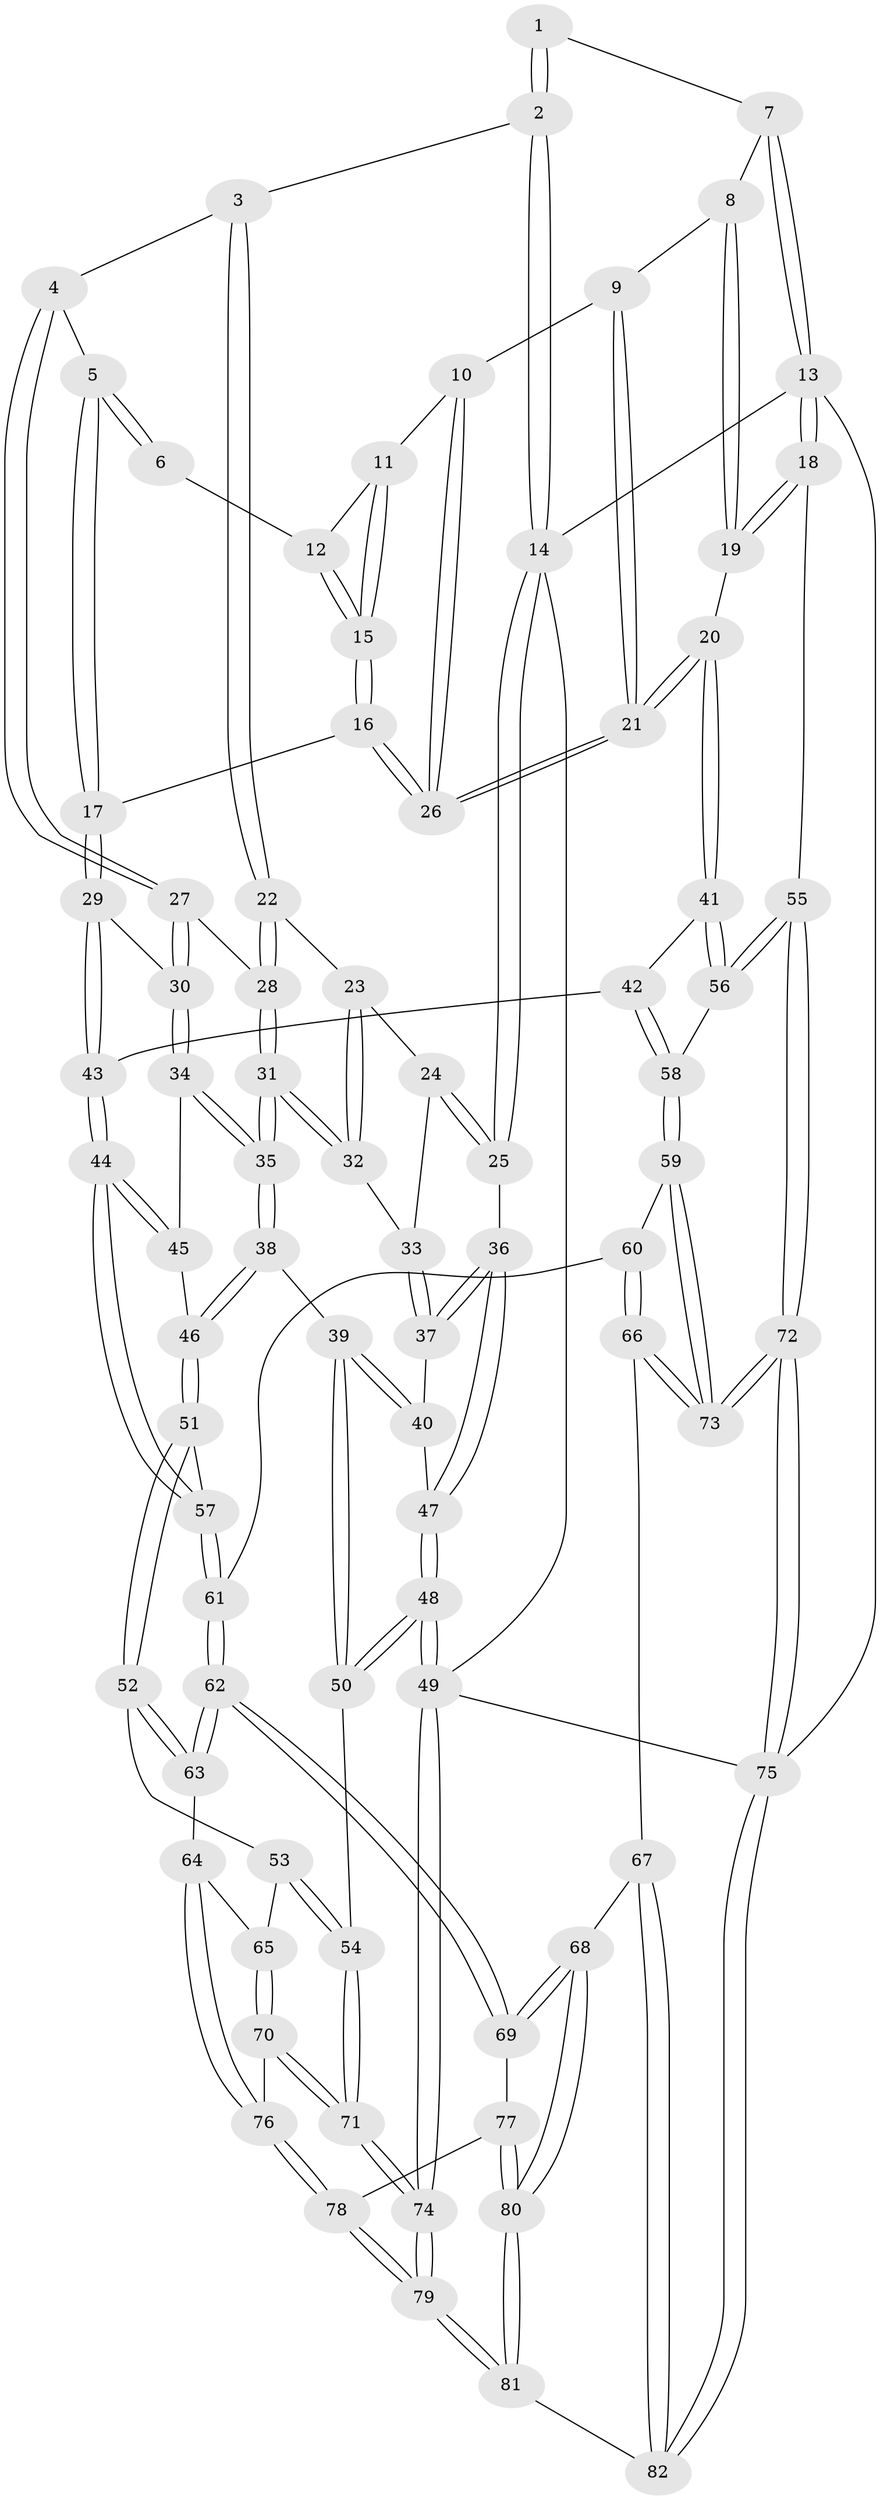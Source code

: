 // coarse degree distribution, {6: 0.125, 5: 0.2916666666666667, 3: 0.25, 4: 0.25, 7: 0.041666666666666664, 2: 0.041666666666666664}
// Generated by graph-tools (version 1.1) at 2025/21/03/04/25 18:21:08]
// undirected, 82 vertices, 202 edges
graph export_dot {
graph [start="1"]
  node [color=gray90,style=filled];
  1 [pos="+0.5988476150488891+0"];
  2 [pos="+0.26354755699207+0"];
  3 [pos="+0.2767732930181667+0"];
  4 [pos="+0.47735386523112405+0.07547433770529206"];
  5 [pos="+0.4965145521283455+0.07535916320712366"];
  6 [pos="+0.5718411662873463+0"];
  7 [pos="+0.8133981331431519+0"];
  8 [pos="+0.8094352063731144+0"];
  9 [pos="+0.7999165030653661+0"];
  10 [pos="+0.7384307633560515+0.0285764851529221"];
  11 [pos="+0.6749680149236477+0.07318383947389426"];
  12 [pos="+0.5838637940980868+0.007753493492215324"];
  13 [pos="+1+0"];
  14 [pos="+0+0"];
  15 [pos="+0.6080812673052277+0.15406686610126838"];
  16 [pos="+0.5993079004795714+0.18529107023932745"];
  17 [pos="+0.5950199533933711+0.18745031522652184"];
  18 [pos="+1+0.3067156887944076"];
  19 [pos="+1+0.30592754422267526"];
  20 [pos="+0.9029142898253448+0.3293398229373129"];
  21 [pos="+0.8419630687022772+0.27222098439430464"];
  22 [pos="+0.27165099575047874+0.031242729990021693"];
  23 [pos="+0.2430145754707928+0.06471936811432547"];
  24 [pos="+0.15771887213599323+0.14868734307148232"];
  25 [pos="+0+0"];
  26 [pos="+0.7623217428665139+0.21644022324877912"];
  27 [pos="+0.4127516272742071+0.14521965217855343"];
  28 [pos="+0.3599509637486175+0.1547146030242352"];
  29 [pos="+0.5738380497361936+0.21130680687259612"];
  30 [pos="+0.561965121991297+0.21782529405283332"];
  31 [pos="+0.3423954272544007+0.28726986612991284"];
  32 [pos="+0.25427010841317754+0.2214229357487328"];
  33 [pos="+0.15174053928192385+0.1843503819978222"];
  34 [pos="+0.5261347614331745+0.2622093898212136"];
  35 [pos="+0.34243171769630143+0.28755308267691027"];
  36 [pos="+0+0.18096076755762638"];
  37 [pos="+0.14070273758585075+0.2057436989600245"];
  38 [pos="+0.3115820378415241+0.3659568897304362"];
  39 [pos="+0.19550704706712277+0.39968048392410477"];
  40 [pos="+0.14379148350368673+0.324334084724962"];
  41 [pos="+0.8684825861498243+0.3663116875658198"];
  42 [pos="+0.7951191192922887+0.42760958872914107"];
  43 [pos="+0.7123028178909824+0.4599640175571325"];
  44 [pos="+0.7050310450475284+0.46496948593147"];
  45 [pos="+0.5287682263347543+0.3454149083551294"];
  46 [pos="+0.4157193610888884+0.4542587975523799"];
  47 [pos="+0+0.25197329817859554"];
  48 [pos="+0+0.5759333927914053"];
  49 [pos="+0+1"];
  50 [pos="+0.09124177898620905+0.5822955616097717"];
  51 [pos="+0.41922303930637916+0.46175110769374367"];
  52 [pos="+0.4159344846412113+0.569458704490787"];
  53 [pos="+0.20368695705223036+0.616077355723462"];
  54 [pos="+0.10382330436368983+0.5951081522675516"];
  55 [pos="+1+0.5740301206551895"];
  56 [pos="+0.9381667696945412+0.5901878867966354"];
  57 [pos="+0.6925945524686616+0.48029384907641404"];
  58 [pos="+0.8786778812918681+0.6923248324176328"];
  59 [pos="+0.8802103652593455+0.7502077475442772"];
  60 [pos="+0.7194031749462205+0.6671244654959313"];
  61 [pos="+0.6508440436307469+0.6018703238932807"];
  62 [pos="+0.512236015662471+0.6945170814347681"];
  63 [pos="+0.49866831462214256+0.690848905324416"];
  64 [pos="+0.48748687303661675+0.6973185814843043"];
  65 [pos="+0.3067895876277937+0.7118318166745051"];
  66 [pos="+0.6624652598440346+0.8737425957938415"];
  67 [pos="+0.6531366158104505+0.8749753882353527"];
  68 [pos="+0.6096086232104162+0.8532402864395138"];
  69 [pos="+0.5478274975647691+0.7717291754544331"];
  70 [pos="+0.2912720490928665+0.8059827657579358"];
  71 [pos="+0.15355166894030756+0.8236692181704448"];
  72 [pos="+1+1"];
  73 [pos="+0.9628394561215563+0.8903860147746405"];
  74 [pos="+0+1"];
  75 [pos="+1+1"];
  76 [pos="+0.35632703031445767+0.844332384015084"];
  77 [pos="+0.42563531258869414+0.9098582414106824"];
  78 [pos="+0.3657508123686985+0.9038964138067938"];
  79 [pos="+0.1512710042282212+1"];
  80 [pos="+0.4943663392136285+0.9512845574290135"];
  81 [pos="+0.5002074862282659+1"];
  82 [pos="+0.5938190913673425+1"];
  1 -- 2;
  1 -- 2;
  1 -- 7;
  2 -- 3;
  2 -- 14;
  2 -- 14;
  3 -- 4;
  3 -- 22;
  3 -- 22;
  4 -- 5;
  4 -- 27;
  4 -- 27;
  5 -- 6;
  5 -- 6;
  5 -- 17;
  5 -- 17;
  6 -- 12;
  7 -- 8;
  7 -- 13;
  7 -- 13;
  8 -- 9;
  8 -- 19;
  8 -- 19;
  9 -- 10;
  9 -- 21;
  9 -- 21;
  10 -- 11;
  10 -- 26;
  10 -- 26;
  11 -- 12;
  11 -- 15;
  11 -- 15;
  12 -- 15;
  12 -- 15;
  13 -- 14;
  13 -- 18;
  13 -- 18;
  13 -- 75;
  14 -- 25;
  14 -- 25;
  14 -- 49;
  15 -- 16;
  15 -- 16;
  16 -- 17;
  16 -- 26;
  16 -- 26;
  17 -- 29;
  17 -- 29;
  18 -- 19;
  18 -- 19;
  18 -- 55;
  19 -- 20;
  20 -- 21;
  20 -- 21;
  20 -- 41;
  20 -- 41;
  21 -- 26;
  21 -- 26;
  22 -- 23;
  22 -- 28;
  22 -- 28;
  23 -- 24;
  23 -- 32;
  23 -- 32;
  24 -- 25;
  24 -- 25;
  24 -- 33;
  25 -- 36;
  27 -- 28;
  27 -- 30;
  27 -- 30;
  28 -- 31;
  28 -- 31;
  29 -- 30;
  29 -- 43;
  29 -- 43;
  30 -- 34;
  30 -- 34;
  31 -- 32;
  31 -- 32;
  31 -- 35;
  31 -- 35;
  32 -- 33;
  33 -- 37;
  33 -- 37;
  34 -- 35;
  34 -- 35;
  34 -- 45;
  35 -- 38;
  35 -- 38;
  36 -- 37;
  36 -- 37;
  36 -- 47;
  36 -- 47;
  37 -- 40;
  38 -- 39;
  38 -- 46;
  38 -- 46;
  39 -- 40;
  39 -- 40;
  39 -- 50;
  39 -- 50;
  40 -- 47;
  41 -- 42;
  41 -- 56;
  41 -- 56;
  42 -- 43;
  42 -- 58;
  42 -- 58;
  43 -- 44;
  43 -- 44;
  44 -- 45;
  44 -- 45;
  44 -- 57;
  44 -- 57;
  45 -- 46;
  46 -- 51;
  46 -- 51;
  47 -- 48;
  47 -- 48;
  48 -- 49;
  48 -- 49;
  48 -- 50;
  48 -- 50;
  49 -- 74;
  49 -- 74;
  49 -- 75;
  50 -- 54;
  51 -- 52;
  51 -- 52;
  51 -- 57;
  52 -- 53;
  52 -- 63;
  52 -- 63;
  53 -- 54;
  53 -- 54;
  53 -- 65;
  54 -- 71;
  54 -- 71;
  55 -- 56;
  55 -- 56;
  55 -- 72;
  55 -- 72;
  56 -- 58;
  57 -- 61;
  57 -- 61;
  58 -- 59;
  58 -- 59;
  59 -- 60;
  59 -- 73;
  59 -- 73;
  60 -- 61;
  60 -- 66;
  60 -- 66;
  61 -- 62;
  61 -- 62;
  62 -- 63;
  62 -- 63;
  62 -- 69;
  62 -- 69;
  63 -- 64;
  64 -- 65;
  64 -- 76;
  64 -- 76;
  65 -- 70;
  65 -- 70;
  66 -- 67;
  66 -- 73;
  66 -- 73;
  67 -- 68;
  67 -- 82;
  67 -- 82;
  68 -- 69;
  68 -- 69;
  68 -- 80;
  68 -- 80;
  69 -- 77;
  70 -- 71;
  70 -- 71;
  70 -- 76;
  71 -- 74;
  71 -- 74;
  72 -- 73;
  72 -- 73;
  72 -- 75;
  72 -- 75;
  74 -- 79;
  74 -- 79;
  75 -- 82;
  75 -- 82;
  76 -- 78;
  76 -- 78;
  77 -- 78;
  77 -- 80;
  77 -- 80;
  78 -- 79;
  78 -- 79;
  79 -- 81;
  79 -- 81;
  80 -- 81;
  80 -- 81;
  81 -- 82;
}
